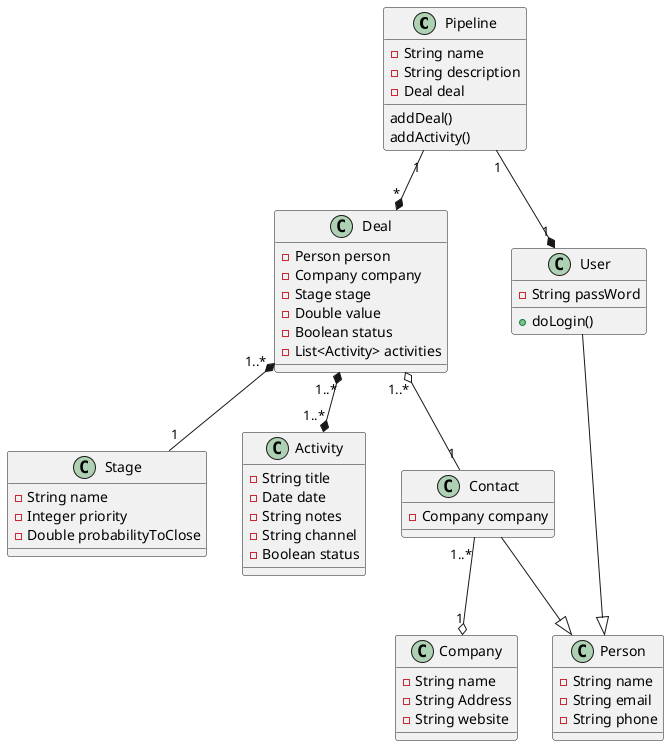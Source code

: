 @startuml CRM33


class Pipeline{
  -String name
  -String description
  -Deal deal
  addDeal()
  addActivity()

}

class Stage{
  -String name
  - Integer priority
  -Double probabilityToClose
}

class Deal{
  -Person person
  -Company company
  -Stage stage
  -Double value
  -Boolean status
  -List<Activity> activities
}


class Activity{
  -String title
  -Date date
  -String notes
  -String channel
  -Boolean status

}

class Person{
  -String name
  -String email
  -String phone
}

class Contact{
  -Company company
}

class User{
  -String passWord
  +doLogin()
}

class Company{
  -String name
  -String Address
  -String website

}

User --|> Person
Contact --|> Person

Pipeline "1" --* "*" Deal
Pipeline "1" --* "1" User
Deal "1..*" *-- "1" Stage 
Deal "1..*" o-- "1" Contact
Contact "1..*" --o "1" Company
Deal "1..*" *--* "1..*" Activity

@enduml